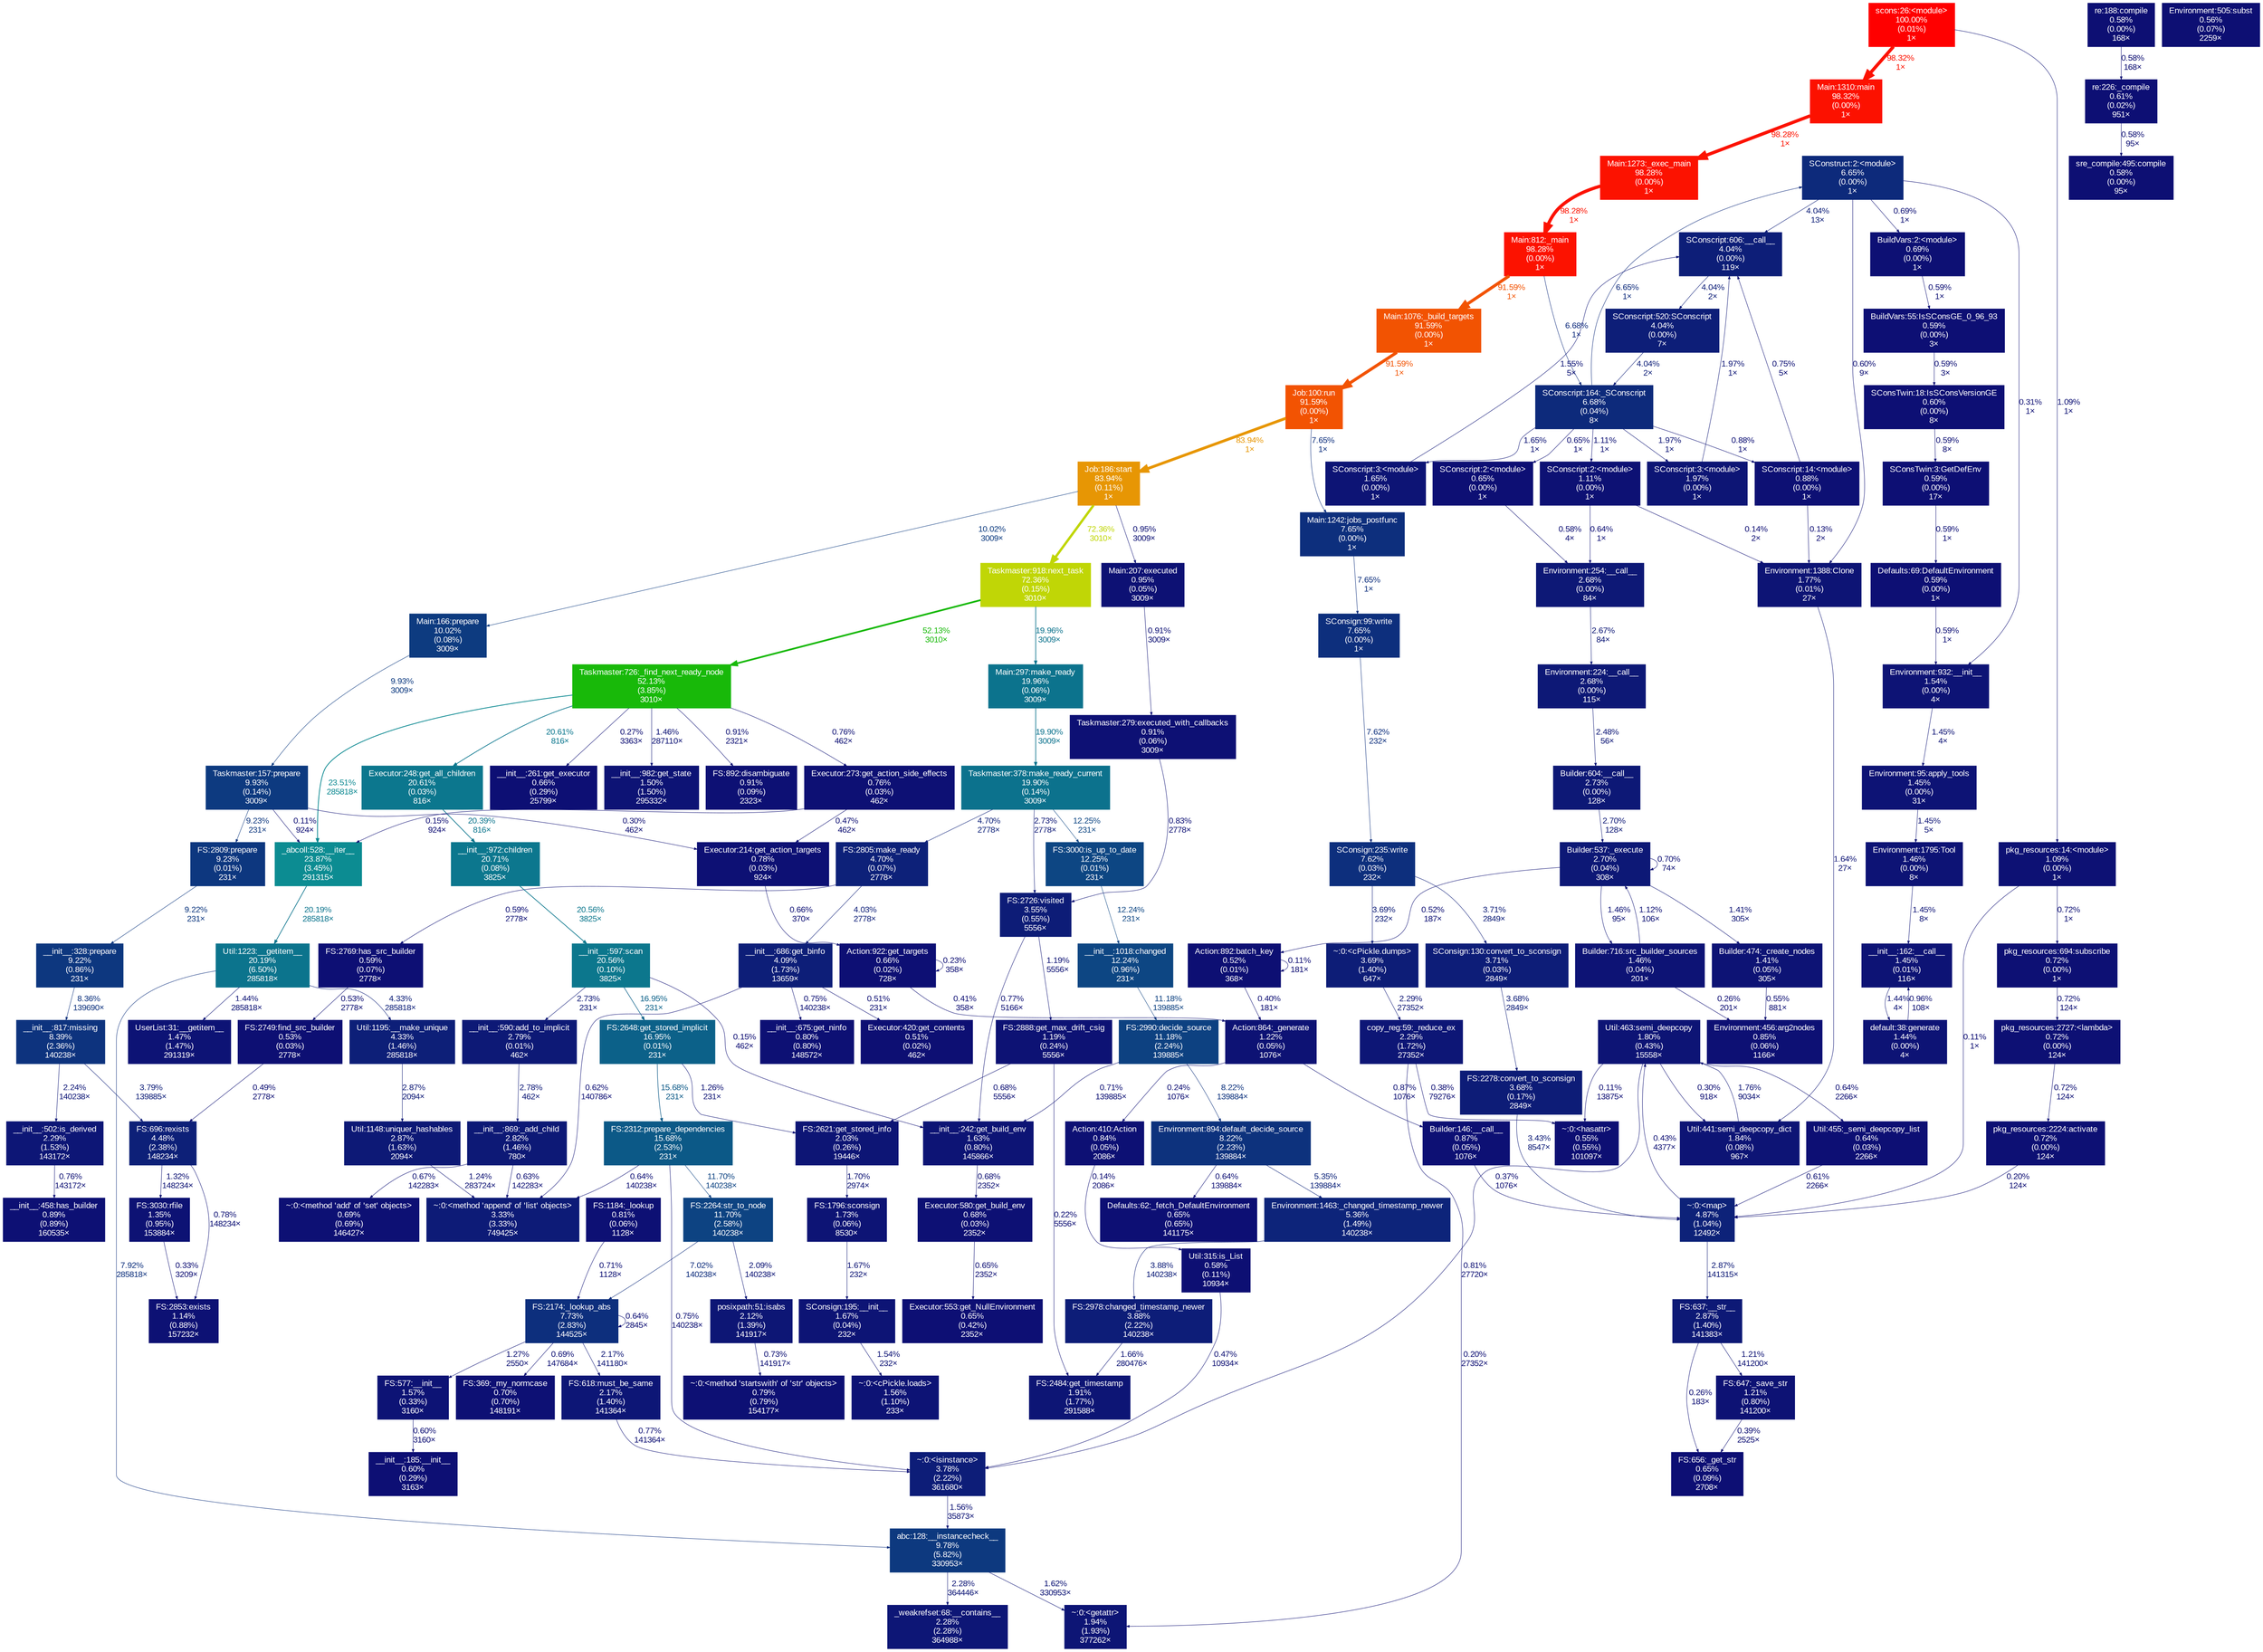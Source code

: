 digraph {
	graph [ranksep=0.25, fontname=Arial, nodesep=0.125];
	node [fontname=Arial, style=filled, height=0, width=0, shape=box, fontcolor=white];
	edge [fontname=Arial];
	0 [color="#0d2f7d", fontcolor="#ffffff", fontsize="10.00", label="FS:2174:_lookup_abs\n7.73%\n(2.83%)\n144525×"];
	0 -> 0 [color="#0d0f74", label="0.64%\n2845×", arrowsize="0.35", fontsize="10.00", fontcolor="#0d0f74", labeldistance="0.50", penwidth="0.50"];
	0 -> 348 [color="#0d1074", label="0.69%\n147684×", arrowsize="0.35", fontsize="10.00", fontcolor="#0d1074", labeldistance="0.50", penwidth="0.50"];
	0 -> 431 [color="#0d1676", label="2.17%\n141180×", arrowsize="0.35", fontsize="10.00", fontcolor="#0d1676", labeldistance="0.50", penwidth="0.50"];
	0 -> 767 [color="#0d1274", label="1.27%\n2550×", arrowsize="0.35", fontsize="10.00", fontcolor="#0d1274", labeldistance="0.50", penwidth="0.50"];
	1 [color="#0d1074", fontcolor="#ffffff", fontsize="10.00", label="FS:1184:_lookup\n0.81%\n(0.06%)\n1128×"];
	1 -> 0 [color="#0d1074", label="0.71%\n1128×", arrowsize="0.35", fontsize="10.00", fontcolor="#0d1074", labeldistance="0.50", penwidth="0.50"];
	2 [color="#0d4382", fontcolor="#ffffff", fontsize="10.00", label="FS:2264:str_to_node\n11.70%\n(2.58%)\n140238×"];
	2 -> 0 [color="#0d2c7c", label="7.02%\n140238×", arrowsize="0.35", fontsize="10.00", fontcolor="#0d2c7c", labeldistance="0.50", penwidth="0.50"];
	2 -> 1529 [color="#0d1575", label="2.09%\n140238×", arrowsize="0.35", fontsize="10.00", fontcolor="#0d1575", labeldistance="0.50", penwidth="0.50"];
	4 [color="#18b909", fontcolor="#ffffff", fontsize="10.00", label="Taskmaster:726:_find_next_ready_node\n52.13%\n(3.85%)\n3010×"];
	4 -> 290 [color="#0d1074", label="0.91%\n2321×", arrowsize="0.35", fontsize="10.00", fontcolor="#0d1074", labeldistance="0.50", penwidth="0.50"];
	4 -> 900 [color="#0c8991", label="23.51%\n285818×", arrowsize="0.48", fontsize="10.00", fontcolor="#0c8991", labeldistance="0.94", penwidth="0.94"];
	4 -> 454 [color="#0d1074", label="0.76%\n462×", arrowsize="0.35", fontsize="10.00", fontcolor="#0d1074", labeldistance="0.50", penwidth="0.50"];
	4 -> 238 [color="#0d0e73", label="0.27%\n3363×", arrowsize="0.35", fontsize="10.00", fontcolor="#0d0e73", labeldistance="0.50", penwidth="0.50"];
	4 -> 845 [color="#0d1375", label="1.46%\n287110×", arrowsize="0.35", fontsize="10.00", fontcolor="#0d1375", labeldistance="0.50", penwidth="0.50"];
	4 -> 869 [color="#0c778e", label="20.61%\n816×", arrowsize="0.45", fontsize="10.00", fontcolor="#0c778e", labeldistance="0.82", penwidth="0.82"];
	14 [color="#0d0f73", fontcolor="#ffffff", fontsize="10.00", label="Action:892:batch_key\n0.52%\n(0.01%)\n368×"];
	14 -> 742 [color="#0d0e73", label="0.40%\n181×", arrowsize="0.35", fontsize="10.00", fontcolor="#0d0e73", labeldistance="0.50", penwidth="0.50"];
	14 -> 14 [color="#0d0d73", label="0.11%\n181×", arrowsize="0.35", fontsize="10.00", fontcolor="#0d0d73", labeldistance="0.50", penwidth="0.50"];
	15 [color="#0d1876", fontcolor="#ffffff", fontsize="10.00", label="Builder:537:_execute\n2.70%\n(0.04%)\n308×"];
	15 -> 14 [color="#0d0f73", label="0.52%\n187×", arrowsize="0.35", fontsize="10.00", fontcolor="#0d0f73", labeldistance="0.50", penwidth="0.50"];
	15 -> 15 [color="#0d1074", label="0.70%\n74×", arrowsize="0.35", fontsize="10.00", fontcolor="#0d1074", labeldistance="0.50", penwidth="0.50"];
	15 -> 17 [color="#0d1375", label="1.41%\n305×", arrowsize="0.35", fontsize="10.00", fontcolor="#0d1375", labeldistance="0.50", penwidth="0.50"];
	15 -> 206 [color="#0d1375", label="1.46%\n95×", arrowsize="0.35", fontsize="10.00", fontcolor="#0d1375", labeldistance="0.50", penwidth="0.50"];
	17 [color="#0d1375", fontcolor="#ffffff", fontsize="10.00", label="Builder:474:_create_nodes\n1.41%\n(0.05%)\n305×"];
	17 -> 219 [color="#0d0f73", label="0.55%\n881×", arrowsize="0.35", fontsize="10.00", fontcolor="#0d0f73", labeldistance="0.50", penwidth="0.50"];
	80 [color="#fc1200", fontcolor="#ffffff", fontsize="10.00", label="Main:812:_main\n98.28%\n(0.00%)\n1×"];
	80 -> 522 [color="#f25302", label="91.59%\n1×", arrowsize="0.96", fontsize="10.00", fontcolor="#f25302", labeldistance="3.66", penwidth="3.66"];
	80 -> 177 [color="#0d2a7b", label="6.68%\n1×", arrowsize="0.35", fontsize="10.00", fontcolor="#0d2a7b", labeldistance="0.50", penwidth="0.50"];
	96 [color="#0d1475", fontcolor="#ffffff", fontsize="10.00", label="Util:463:semi_deepcopy\n1.80%\n(0.43%)\n15558×"];
	96 -> 416 [color="#0d1074", label="0.81%\n27720×", arrowsize="0.35", fontsize="10.00", fontcolor="#0d1074", labeldistance="0.50", penwidth="0.50"];
	96 -> 994 [color="#0d0e73", label="0.30%\n918×", arrowsize="0.35", fontsize="10.00", fontcolor="#0d0e73", labeldistance="0.50", penwidth="0.50"];
	96 -> 571 [color="#0d0f74", label="0.64%\n2266×", arrowsize="0.35", fontsize="10.00", fontcolor="#0d0f74", labeldistance="0.50", penwidth="0.50"];
	96 -> 1341 [color="#0d0d73", label="0.11%\n13875×", arrowsize="0.35", fontsize="10.00", fontcolor="#0d0d73", labeldistance="0.50", penwidth="0.50"];
	120 [color="#0d2a7b", fontcolor="#ffffff", fontsize="10.00", label="SConstruct:2:<module>\n6.65%\n(0.00%)\n1×"];
	120 -> 608 [color="#0d0f74", label="0.60%\n9×", arrowsize="0.35", fontsize="10.00", fontcolor="#0d0f74", labeldistance="0.50", penwidth="0.50"];
	120 -> 614 [color="#0d0e73", label="0.31%\n1×", arrowsize="0.35", fontsize="10.00", fontcolor="#0d0e73", labeldistance="0.50", penwidth="0.50"];
	120 -> 359 [color="#0d1e78", label="4.04%\n13×", arrowsize="0.35", fontsize="10.00", fontcolor="#0d1e78", labeldistance="0.50", penwidth="0.50"];
	120 -> 505 [color="#0d1074", label="0.69%\n1×", arrowsize="0.35", fontsize="10.00", fontcolor="#0d1074", labeldistance="0.50", penwidth="0.50"];
	124 [color="#fc1100", fontcolor="#ffffff", fontsize="10.00", label="Main:1310:main\n98.32%\n(0.00%)\n1×"];
	124 -> 439 [color="#fc1200", label="98.28%\n1×", arrowsize="0.99", fontsize="10.00", fontcolor="#fc1200", labeldistance="3.93", penwidth="3.93"];
	138 [color="#0d1e78", fontcolor="#ffffff", fontsize="10.00", label="__init__:686:get_binfo\n4.09%\n(1.73%)\n13659×"];
	138 -> 1607 [color="#0d0f74", label="0.62%\n140786×", arrowsize="0.35", fontsize="10.00", fontcolor="#0d0f74", labeldistance="0.50", penwidth="0.50"];
	138 -> 346 [color="#0d1074", label="0.75%\n140238×", arrowsize="0.35", fontsize="10.00", fontcolor="#0d1074", labeldistance="0.50", penwidth="0.50"];
	138 -> 797 [color="#0d0f73", label="0.51%\n231×", arrowsize="0.35", fontsize="10.00", fontcolor="#0d0f73", labeldistance="0.50", penwidth="0.50"];
	140 [color="#0d0f73", fontcolor="#ffffff", fontsize="10.00", label="sre_compile:495:compile\n0.58%\n(0.00%)\n95×"];
	145 [color="#0d1475", fontcolor="#ffffff", fontsize="10.00", label="SConscript:3:<module>\n1.65%\n(0.00%)\n1×"];
	145 -> 359 [color="#0d1375", label="1.55%\n5×", arrowsize="0.35", fontsize="10.00", fontcolor="#0d1375", labeldistance="0.50", penwidth="0.50"];
	163 [color="#0d1375", fontcolor="#ffffff", fontsize="10.00", label="__init__:162:__call__\n1.45%\n(0.01%)\n116×"];
	163 -> 493 [color="#0d1375", label="1.44%\n4×", arrowsize="0.35", fontsize="10.00", fontcolor="#0d1375", labeldistance="0.50", penwidth="0.50"];
	177 [color="#0d2a7b", fontcolor="#ffffff", fontsize="10.00", label="SConscript:164:_SConscript\n6.68%\n(0.04%)\n8×"];
	177 -> 1031 [color="#0d0f74", label="0.65%\n1×", arrowsize="0.35", fontsize="10.00", fontcolor="#0d0f74", labeldistance="0.50", penwidth="0.50"];
	177 -> 1032 [color="#0d1575", label="1.97%\n1×", arrowsize="0.35", fontsize="10.00", fontcolor="#0d1575", labeldistance="0.50", penwidth="0.50"];
	177 -> 145 [color="#0d1475", label="1.65%\n1×", arrowsize="0.35", fontsize="10.00", fontcolor="#0d1475", labeldistance="0.50", penwidth="0.50"];
	177 -> 277 [color="#0d1174", label="1.11%\n1×", arrowsize="0.35", fontsize="10.00", fontcolor="#0d1174", labeldistance="0.50", penwidth="0.50"];
	177 -> 651 [color="#0d1074", label="0.88%\n1×", arrowsize="0.35", fontsize="10.00", fontcolor="#0d1074", labeldistance="0.50", penwidth="0.50"];
	177 -> 120 [color="#0d2a7b", label="6.65%\n1×", arrowsize="0.35", fontsize="10.00", fontcolor="#0d2a7b", labeldistance="0.50", penwidth="0.50"];
	190 [color="#0d1074", fontcolor="#ffffff", fontsize="10.00", label="__init__:458:has_builder\n0.89%\n(0.89%)\n160535×"];
	193 [color="#0c728d", fontcolor="#ffffff", fontsize="10.00", label="Taskmaster:378:make_ready_current\n19.90%\n(0.14%)\n3009×"];
	193 -> 194 [color="#0d1876", label="2.73%\n2778×", arrowsize="0.35", fontsize="10.00", fontcolor="#0d1876", labeldistance="0.50", penwidth="0.50"];
	193 -> 781 [color="#0d2179", label="4.70%\n2778×", arrowsize="0.35", fontsize="10.00", fontcolor="#0d2179", labeldistance="0.50", penwidth="0.50"];
	193 -> 892 [color="#0d4683", label="12.25%\n231×", arrowsize="0.35", fontsize="10.00", fontcolor="#0d4683", labeldistance="0.50", penwidth="0.50"];
	194 [color="#0d1c77", fontcolor="#ffffff", fontsize="10.00", label="FS:2726:visited\n3.55%\n(0.55%)\n5556×"];
	194 -> 663 [color="#0d1274", label="1.19%\n5556×", arrowsize="0.35", fontsize="10.00", fontcolor="#0d1274", labeldistance="0.50", penwidth="0.50"];
	194 -> 241 [color="#0d1074", label="0.77%\n5166×", arrowsize="0.35", fontsize="10.00", fontcolor="#0d1074", labeldistance="0.50", penwidth="0.50"];
	195 [color="#0c778d", fontcolor="#ffffff", fontsize="10.00", label="__init__:597:scan\n20.56%\n(0.10%)\n3825×"];
	195 -> 717 [color="#0c6189", label="16.95%\n231×", arrowsize="0.41", fontsize="10.00", fontcolor="#0c6189", labeldistance="0.68", penwidth="0.68"];
	195 -> 909 [color="#0d1876", label="2.73%\n231×", arrowsize="0.35", fontsize="10.00", fontcolor="#0d1876", labeldistance="0.50", penwidth="0.50"];
	195 -> 241 [color="#0d0d73", label="0.15%\n462×", arrowsize="0.35", fontsize="10.00", fontcolor="#0d0d73", labeldistance="0.50", penwidth="0.50"];
	196 [color="#0d1676", fontcolor="#ffffff", fontsize="10.00", label="__init__:502:is_derived\n2.29%\n(1.53%)\n143172×"];
	196 -> 190 [color="#0d1074", label="0.76%\n143172×", arrowsize="0.35", fontsize="10.00", fontcolor="#0d1074", labeldistance="0.50", penwidth="0.50"];
	197 [color="#0d4683", fontcolor="#ffffff", fontsize="10.00", label="__init__:1018:changed\n12.24%\n(0.96%)\n231×"];
	197 -> 279 [color="#0d4181", label="11.18%\n139885×", arrowsize="0.35", fontsize="10.00", fontcolor="#0d4181", labeldistance="0.50", penwidth="0.50"];
	198 [color="#0d1174", fontcolor="#ffffff", fontsize="10.00", label="Main:207:executed\n0.95%\n(0.05%)\n3009×"];
	198 -> 794 [color="#0d1074", label="0.91%\n3009×", arrowsize="0.35", fontsize="10.00", fontcolor="#0d1074", labeldistance="0.50", penwidth="0.50"];
	206 [color="#0d1375", fontcolor="#ffffff", fontsize="10.00", label="Builder:716:src_builder_sources\n1.46%\n(0.04%)\n201×"];
	206 -> 219 [color="#0d0e73", label="0.26%\n201×", arrowsize="0.35", fontsize="10.00", fontcolor="#0d0e73", labeldistance="0.50", penwidth="0.50"];
	206 -> 15 [color="#0d1174", label="1.12%\n106×", arrowsize="0.35", fontsize="10.00", fontcolor="#0d1174", labeldistance="0.50", penwidth="0.50"];
	207 [color="#0c778e", fontcolor="#ffffff", fontsize="10.00", label="__init__:972:children\n20.71%\n(0.08%)\n3825×"];
	207 -> 195 [color="#0c778d", label="20.56%\n3825×", arrowsize="0.45", fontsize="10.00", fontcolor="#0c778d", labeldistance="0.82", penwidth="0.82"];
	210 [color="#0d2279", fontcolor="#ffffff", fontsize="10.00", label="~:0:<map>\n4.87%\n(1.04%)\n12492×"];
	210 -> 587 [color="#0d1976", label="2.87%\n141315×", arrowsize="0.35", fontsize="10.00", fontcolor="#0d1976", labeldistance="0.50", penwidth="0.50"];
	210 -> 96 [color="#0d0f73", label="0.43%\n4377×", arrowsize="0.35", fontsize="10.00", fontcolor="#0d0f73", labeldistance="0.50", penwidth="0.50"];
	219 [color="#0d1074", fontcolor="#ffffff", fontsize="10.00", label="Environment:456:arg2nodes\n0.85%\n(0.06%)\n1166×"];
	237 [color="#0d1174", fontcolor="#ffffff", fontsize="10.00", label="pkg_resources:14:<module>\n1.09%\n(0.00%)\n1×"];
	237 -> 210 [color="#0d0d73", label="0.11%\n1×", arrowsize="0.35", fontsize="10.00", fontcolor="#0d0d73", labeldistance="0.50", penwidth="0.50"];
	237 -> 486 [color="#0d1074", label="0.72%\n1×", arrowsize="0.35", fontsize="10.00", fontcolor="#0d1074", labeldistance="0.50", penwidth="0.50"];
	238 [color="#0d0f74", fontcolor="#ffffff", fontsize="10.00", label="__init__:261:get_executor\n0.66%\n(0.29%)\n25799×"];
	240 [color="#c0d606", fontcolor="#ffffff", fontsize="10.00", label="Taskmaster:918:next_task\n72.36%\n(0.15%)\n3010×"];
	240 -> 1475 [color="#0c738d", label="19.96%\n3009×", arrowsize="0.45", fontsize="10.00", fontcolor="#0c738d", labeldistance="0.80", penwidth="0.80"];
	240 -> 4 [color="#18b909", label="52.13%\n3010×", arrowsize="0.72", fontsize="10.00", fontcolor="#18b909", labeldistance="2.09", penwidth="2.09"];
	241 [color="#0d1475", fontcolor="#ffffff", fontsize="10.00", label="__init__:242:get_build_env\n1.63%\n(0.80%)\n145866×"];
	241 -> 769 [color="#0d1074", label="0.68%\n2352×", arrowsize="0.35", fontsize="10.00", fontcolor="#0d1074", labeldistance="0.50", penwidth="0.50"];
	242 [color="#0d3a80", fontcolor="#ffffff", fontsize="10.00", label="Taskmaster:157:prepare\n9.93%\n(0.14%)\n3009×"];
	242 -> 966 [color="#0d0e73", label="0.30%\n462×", arrowsize="0.35", fontsize="10.00", fontcolor="#0d0e73", labeldistance="0.50", penwidth="0.50"];
	242 -> 824 [color="#0d377f", label="9.23%\n231×", arrowsize="0.35", fontsize="10.00", fontcolor="#0d377f", labeldistance="0.50", penwidth="0.50"];
	242 -> 900 [color="#0d0d73", label="0.11%\n924×", arrowsize="0.35", fontsize="10.00", fontcolor="#0d0d73", labeldistance="0.50", penwidth="0.50"];
	277 [color="#0d1174", fontcolor="#ffffff", fontsize="10.00", label="SConscript:2:<module>\n1.11%\n(0.00%)\n1×"];
	277 -> 608 [color="#0d0d73", label="0.14%\n2×", arrowsize="0.35", fontsize="10.00", fontcolor="#0d0d73", labeldistance="0.50", penwidth="0.50"];
	277 -> 741 [color="#0d0f74", label="0.64%\n1×", arrowsize="0.35", fontsize="10.00", fontcolor="#0d0f74", labeldistance="0.50", penwidth="0.50"];
	279 [color="#0d4181", fontcolor="#ffffff", fontsize="10.00", label="FS:2990:decide_source\n11.18%\n(2.24%)\n139885×"];
	279 -> 241 [color="#0d1074", label="0.71%\n139885×", arrowsize="0.35", fontsize="10.00", fontcolor="#0d1074", labeldistance="0.50", penwidth="0.50"];
	279 -> 1367 [color="#0d327d", label="8.22%\n139884×", arrowsize="0.35", fontsize="10.00", fontcolor="#0d327d", labeldistance="0.50", penwidth="0.50"];
	281 [color="#ff0000", fontcolor="#ffffff", fontsize="10.00", label="scons:26:<module>\n100.00%\n(0.01%)\n1×"];
	281 -> 237 [color="#0d1174", label="1.09%\n1×", arrowsize="0.35", fontsize="10.00", fontcolor="#0d1174", labeldistance="0.50", penwidth="0.50"];
	281 -> 124 [color="#fc1100", label="98.32%\n1×", arrowsize="0.99", fontsize="10.00", fontcolor="#fc1100", labeldistance="3.93", penwidth="3.93"];
	290 [color="#0d1074", fontcolor="#ffffff", fontsize="10.00", label="FS:892:disambiguate\n0.91%\n(0.09%)\n2323×"];
	306 [color="#0d0f74", fontcolor="#ffffff", fontsize="10.00", label="__init__:185:__init__\n0.60%\n(0.29%)\n3163×"];
	309 [color="#0d0f73", fontcolor="#ffffff", fontsize="10.00", label="Environment:505:subst\n0.56%\n(0.07%)\n2259×"];
	312 [color="#0d1375", fontcolor="#ffffff", fontsize="10.00", label="Environment:1795:Tool\n1.46%\n(0.00%)\n8×"];
	312 -> 163 [color="#0d1375", label="1.45%\n8×", arrowsize="0.35", fontsize="10.00", fontcolor="#0d1375", labeldistance="0.50", penwidth="0.50"];
	332 [color="#e79604", fontcolor="#ffffff", fontsize="10.00", label="Job:186:start\n83.94%\n(0.11%)\n1×"];
	332 -> 1381 [color="#0d3b80", label="10.02%\n3009×", arrowsize="0.35", fontsize="10.00", fontcolor="#0d3b80", labeldistance="0.50", penwidth="0.50"];
	332 -> 198 [color="#0d1174", label="0.95%\n3009×", arrowsize="0.35", fontsize="10.00", fontcolor="#0d1174", labeldistance="0.50", penwidth="0.50"];
	332 -> 240 [color="#c0d606", label="72.36%\n3010×", arrowsize="0.85", fontsize="10.00", fontcolor="#c0d606", labeldistance="2.89", penwidth="2.89"];
	346 [color="#0d1074", fontcolor="#ffffff", fontsize="10.00", label="__init__:675:get_ninfo\n0.80%\n(0.80%)\n148572×"];
	348 [color="#0d1074", fontcolor="#ffffff", fontsize="10.00", label="FS:369:_my_normcase\n0.70%\n(0.70%)\n148191×"];
	349 [color="#0d1274", fontcolor="#ffffff", fontsize="10.00", label="FS:3030:rfile\n1.35%\n(0.95%)\n153884×"];
	349 -> 1098 [color="#0d0e73", label="0.33%\n3209×", arrowsize="0.35", fontsize="10.00", fontcolor="#0d0e73", labeldistance="0.50", penwidth="0.50"];
	359 [color="#0d1e78", fontcolor="#ffffff", fontsize="10.00", label="SConscript:606:__call__\n4.04%\n(0.00%)\n119×"];
	359 -> 384 [color="#0d1e78", label="4.04%\n2×", arrowsize="0.35", fontsize="10.00", fontcolor="#0d1e78", labeldistance="0.50", penwidth="0.50"];
	384 [color="#0d1e78", fontcolor="#ffffff", fontsize="10.00", label="SConscript:520:SConscript\n4.04%\n(0.00%)\n7×"];
	384 -> 177 [color="#0d1e78", label="4.04%\n2×", arrowsize="0.35", fontsize="10.00", fontcolor="#0d1e78", labeldistance="0.50", penwidth="0.50"];
	416 [color="#0d1d78", fontcolor="#ffffff", fontsize="10.00", label="~:0:<isinstance>\n3.78%\n(2.22%)\n361680×"];
	416 -> 599 [color="#0d1375", label="1.56%\n35873×", arrowsize="0.35", fontsize="10.00", fontcolor="#0d1375", labeldistance="0.50", penwidth="0.50"];
	421 [color="#0d0f73", fontcolor="#ffffff", fontsize="10.00", label="Util:315:is_List\n0.58%\n(0.11%)\n10934×"];
	421 -> 416 [color="#0d0f73", label="0.47%\n10934×", arrowsize="0.35", fontsize="10.00", fontcolor="#0d0f73", labeldistance="0.50", penwidth="0.50"];
	430 [color="#0d0f74", fontcolor="#ffffff", fontsize="10.00", label="re:226:_compile\n0.61%\n(0.02%)\n951×"];
	430 -> 140 [color="#0d0f73", label="0.58%\n95×", arrowsize="0.35", fontsize="10.00", fontcolor="#0d0f73", labeldistance="0.50", penwidth="0.50"];
	431 [color="#0d1676", fontcolor="#ffffff", fontsize="10.00", label="FS:618:must_be_same\n2.17%\n(1.40%)\n141364×"];
	431 -> 416 [color="#0d1074", label="0.77%\n141364×", arrowsize="0.35", fontsize="10.00", fontcolor="#0d1074", labeldistance="0.50", penwidth="0.50"];
	438 [color="#0d1475", fontcolor="#ffffff", fontsize="10.00", label="SConsign:195:__init__\n1.67%\n(0.04%)\n232×"];
	438 -> 1279 [color="#0d1375", label="1.54%\n232×", arrowsize="0.35", fontsize="10.00", fontcolor="#0d1375", labeldistance="0.50", penwidth="0.50"];
	439 [color="#fc1200", fontcolor="#ffffff", fontsize="10.00", label="Main:1273:_exec_main\n98.28%\n(0.00%)\n1×"];
	439 -> 80 [color="#fc1200", label="98.28%\n1×", arrowsize="0.99", fontsize="10.00", fontcolor="#fc1200", labeldistance="3.93", penwidth="3.93"];
	443 [color="#0c5987", fontcolor="#ffffff", fontsize="10.00", label="FS:2312:prepare_dependencies\n15.68%\n(2.53%)\n231×"];
	443 -> 416 [color="#0d1074", label="0.75%\n140238×", arrowsize="0.35", fontsize="10.00", fontcolor="#0d1074", labeldistance="0.50", penwidth="0.50"];
	443 -> 2 [color="#0d4382", label="11.70%\n140238×", arrowsize="0.35", fontsize="10.00", fontcolor="#0d4382", labeldistance="0.50", penwidth="0.50"];
	443 -> 1607 [color="#0d0f74", label="0.64%\n140238×", arrowsize="0.35", fontsize="10.00", fontcolor="#0d0f74", labeldistance="0.50", penwidth="0.50"];
	448 [color="#0d1375", fontcolor="#ffffff", fontsize="10.00", label="Environment:95:apply_tools\n1.45%\n(0.00%)\n31×"];
	448 -> 312 [color="#0d1375", label="1.45%\n5×", arrowsize="0.35", fontsize="10.00", fontcolor="#0d1375", labeldistance="0.50", penwidth="0.50"];
	449 [color="#0d1575", fontcolor="#ffffff", fontsize="10.00", label="FS:2621:get_stored_info\n2.03%\n(0.26%)\n19446×"];
	449 -> 1283 [color="#0d1475", label="1.70%\n2974×", arrowsize="0.35", fontsize="10.00", fontcolor="#0d1475", labeldistance="0.50", penwidth="0.50"];
	453 [color="#0d1575", fontcolor="#ffffff", fontsize="10.00", label="~:0:<getattr>\n1.94%\n(1.93%)\n377262×"];
	454 [color="#0d1074", fontcolor="#ffffff", fontsize="10.00", label="Executor:273:get_action_side_effects\n0.76%\n(0.03%)\n462×"];
	454 -> 900 [color="#0d0d73", label="0.15%\n924×", arrowsize="0.35", fontsize="10.00", fontcolor="#0d0d73", labeldistance="0.50", penwidth="0.50"];
	454 -> 966 [color="#0d0f73", label="0.47%\n462×", arrowsize="0.35", fontsize="10.00", fontcolor="#0d0f73", labeldistance="0.50", penwidth="0.50"];
	486 [color="#0d1074", fontcolor="#ffffff", fontsize="10.00", label="pkg_resources:694:subscribe\n0.72%\n(0.00%)\n1×"];
	486 -> 1039 [color="#0d1074", label="0.72%\n124×", arrowsize="0.35", fontsize="10.00", fontcolor="#0d1074", labeldistance="0.50", penwidth="0.50"];
	493 [color="#0d1375", fontcolor="#ffffff", fontsize="10.00", label="default:38:generate\n1.44%\n(0.00%)\n4×"];
	493 -> 163 [color="#0d1174", label="0.96%\n108×", arrowsize="0.35", fontsize="10.00", fontcolor="#0d1174", labeldistance="0.50", penwidth="0.50"];
	505 [color="#0d1074", fontcolor="#ffffff", fontsize="10.00", label="BuildVars:2:<module>\n0.69%\n(0.00%)\n1×"];
	505 -> 930 [color="#0d0f74", label="0.59%\n1×", arrowsize="0.35", fontsize="10.00", fontcolor="#0d0f74", labeldistance="0.50", penwidth="0.50"];
	522 [color="#f25302", fontcolor="#ffffff", fontsize="10.00", label="Main:1076:_build_targets\n91.59%\n(0.00%)\n1×"];
	522 -> 1023 [color="#f25302", label="91.59%\n1×", arrowsize="0.96", fontsize="10.00", fontcolor="#f25302", labeldistance="3.66", penwidth="3.66"];
	530 [color="#0d0f74", fontcolor="#ffffff", fontsize="10.00", label="FS:656:_get_str\n0.65%\n(0.09%)\n2708×"];
	531 [color="#0d337e", fontcolor="#ffffff", fontsize="10.00", label="__init__:817:missing\n8.39%\n(2.36%)\n140238×"];
	531 -> 196 [color="#0d1676", label="2.24%\n140238×", arrowsize="0.35", fontsize="10.00", fontcolor="#0d1676", labeldistance="0.50", penwidth="0.50"];
	531 -> 1014 [color="#0d1d78", label="3.79%\n139885×", arrowsize="0.35", fontsize="10.00", fontcolor="#0d1d78", labeldistance="0.50", penwidth="0.50"];
	561 [color="#0d1c77", fontcolor="#ffffff", fontsize="10.00", label="FS:2278:convert_to_sconsign\n3.68%\n(0.17%)\n2849×"];
	561 -> 210 [color="#0d1b77", label="3.43%\n8547×", arrowsize="0.35", fontsize="10.00", fontcolor="#0d1b77", labeldistance="0.50", penwidth="0.50"];
	564 [color="#0d1074", fontcolor="#ffffff", fontsize="10.00", label="pkg_resources:2224:activate\n0.72%\n(0.00%)\n124×"];
	564 -> 210 [color="#0d0e73", label="0.20%\n124×", arrowsize="0.35", fontsize="10.00", fontcolor="#0d0e73", labeldistance="0.50", penwidth="0.50"];
	571 [color="#0d0f74", fontcolor="#ffffff", fontsize="10.00", label="Util:455:_semi_deepcopy_list\n0.64%\n(0.03%)\n2266×"];
	571 -> 210 [color="#0d0f74", label="0.61%\n2266×", arrowsize="0.35", fontsize="10.00", fontcolor="#0d0f74", labeldistance="0.50", penwidth="0.50"];
	572 [color="#0d1074", fontcolor="#ffffff", fontsize="10.00", label="Builder:146:__call__\n0.87%\n(0.05%)\n1076×"];
	572 -> 210 [color="#0d0e73", label="0.37%\n1076×", arrowsize="0.35", fontsize="10.00", fontcolor="#0d0e73", labeldistance="0.50", penwidth="0.50"];
	587 [color="#0d1976", fontcolor="#ffffff", fontsize="10.00", label="FS:637:__str__\n2.87%\n(1.40%)\n141383×"];
	587 -> 530 [color="#0d0e73", label="0.26%\n183×", arrowsize="0.35", fontsize="10.00", fontcolor="#0d0e73", labeldistance="0.50", penwidth="0.50"];
	587 -> 787 [color="#0d1274", label="1.21%\n141200×", arrowsize="0.35", fontsize="10.00", fontcolor="#0d1274", labeldistance="0.50", penwidth="0.50"];
	589 [color="#0d1d78", fontcolor="#ffffff", fontsize="10.00", label="SConsign:130:convert_to_sconsign\n3.71%\n(0.03%)\n2849×"];
	589 -> 561 [color="#0d1c77", label="3.68%\n2849×", arrowsize="0.35", fontsize="10.00", fontcolor="#0d1c77", labeldistance="0.50", penwidth="0.50"];
	590 [color="#0d2f7d", fontcolor="#ffffff", fontsize="10.00", label="SConsign:235:write\n7.62%\n(0.03%)\n232×"];
	590 -> 589 [color="#0d1d78", label="3.71%\n2849×", arrowsize="0.35", fontsize="10.00", fontcolor="#0d1d78", labeldistance="0.50", penwidth="0.50"];
	590 -> 1294 [color="#0d1c77", label="3.69%\n232×", arrowsize="0.35", fontsize="10.00", fontcolor="#0d1c77", labeldistance="0.50", penwidth="0.50"];
	595 [color="#0d1676", fontcolor="#ffffff", fontsize="10.00", label="copy_reg:59:_reduce_ex\n2.29%\n(1.72%)\n27352×"];
	595 -> 453 [color="#0d0e73", label="0.20%\n27352×", arrowsize="0.35", fontsize="10.00", fontcolor="#0d0e73", labeldistance="0.50", penwidth="0.50"];
	595 -> 1341 [color="#0d0e73", label="0.38%\n79276×", arrowsize="0.35", fontsize="10.00", fontcolor="#0d0e73", labeldistance="0.50", penwidth="0.50"];
	599 [color="#0d397f", fontcolor="#ffffff", fontsize="10.00", label="abc:128:__instancecheck__\n9.78%\n(5.82%)\n330953×"];
	599 -> 453 [color="#0d1475", label="1.62%\n330953×", arrowsize="0.35", fontsize="10.00", fontcolor="#0d1475", labeldistance="0.50", penwidth="0.50"];
	599 -> 1654 [color="#0d1676", label="2.28%\n364446×", arrowsize="0.35", fontsize="10.00", fontcolor="#0d1676", labeldistance="0.50", penwidth="0.50"];
	608 [color="#0d1475", fontcolor="#ffffff", fontsize="10.00", label="Environment:1388:Clone\n1.77%\n(0.01%)\n27×"];
	608 -> 994 [color="#0d1475", label="1.64%\n27×", arrowsize="0.35", fontsize="10.00", fontcolor="#0d1475", labeldistance="0.50", penwidth="0.50"];
	614 [color="#0d1375", fontcolor="#ffffff", fontsize="10.00", label="Environment:932:__init__\n1.54%\n(0.00%)\n4×"];
	614 -> 448 [color="#0d1375", label="1.45%\n4×", arrowsize="0.35", fontsize="10.00", fontcolor="#0d1375", labeldistance="0.50", penwidth="0.50"];
	615 [color="#0d0f74", fontcolor="#ffffff", fontsize="10.00", label="Defaults:69:DefaultEnvironment\n0.59%\n(0.00%)\n1×"];
	615 -> 614 [color="#0d0f74", label="0.59%\n1×", arrowsize="0.35", fontsize="10.00", fontcolor="#0d0f74", labeldistance="0.50", penwidth="0.50"];
	618 [color="#0d2f7d", fontcolor="#ffffff", fontsize="10.00", label="SConsign:99:write\n7.65%\n(0.00%)\n1×"];
	618 -> 590 [color="#0d2f7d", label="7.62%\n232×", arrowsize="0.35", fontsize="10.00", fontcolor="#0d2f7d", labeldistance="0.50", penwidth="0.50"];
	651 [color="#0d1074", fontcolor="#ffffff", fontsize="10.00", label="SConscript:14:<module>\n0.88%\n(0.00%)\n1×"];
	651 -> 608 [color="#0d0d73", label="0.13%\n2×", arrowsize="0.35", fontsize="10.00", fontcolor="#0d0d73", labeldistance="0.50", penwidth="0.50"];
	651 -> 359 [color="#0d1074", label="0.75%\n5×", arrowsize="0.35", fontsize="10.00", fontcolor="#0d1074", labeldistance="0.50", penwidth="0.50"];
	663 [color="#0d1274", fontcolor="#ffffff", fontsize="10.00", label="FS:2888:get_max_drift_csig\n1.19%\n(0.24%)\n5556×"];
	663 -> 449 [color="#0d1074", label="0.68%\n5556×", arrowsize="0.35", fontsize="10.00", fontcolor="#0d1074", labeldistance="0.50", penwidth="0.50"];
	663 -> 1013 [color="#0d0e73", label="0.22%\n5556×", arrowsize="0.35", fontsize="10.00", fontcolor="#0d0e73", labeldistance="0.50", penwidth="0.50"];
	680 [color="#0d1074", fontcolor="#ffffff", fontsize="10.00", label="Action:410:Action\n0.84%\n(0.05%)\n2086×"];
	680 -> 421 [color="#0d0d73", label="0.14%\n2086×", arrowsize="0.35", fontsize="10.00", fontcolor="#0d0d73", labeldistance="0.50", penwidth="0.50"];
	717 [color="#0c6189", fontcolor="#ffffff", fontsize="10.00", label="FS:2648:get_stored_implicit\n16.95%\n(0.01%)\n231×"];
	717 -> 449 [color="#0d1274", label="1.26%\n231×", arrowsize="0.35", fontsize="10.00", fontcolor="#0d1274", labeldistance="0.50", penwidth="0.50"];
	717 -> 443 [color="#0c5987", label="15.68%\n231×", arrowsize="0.40", fontsize="10.00", fontcolor="#0c5987", labeldistance="0.63", penwidth="0.63"];
	737 [color="#0d1876", fontcolor="#ffffff", fontsize="10.00", label="Builder:604:__call__\n2.73%\n(0.00%)\n128×"];
	737 -> 15 [color="#0d1876", label="2.70%\n128×", arrowsize="0.35", fontsize="10.00", fontcolor="#0d1876", labeldistance="0.50", penwidth="0.50"];
	741 [color="#0d1876", fontcolor="#ffffff", fontsize="10.00", label="Environment:254:__call__\n2.68%\n(0.00%)\n84×"];
	741 -> 757 [color="#0d1876", label="2.67%\n84×", arrowsize="0.35", fontsize="10.00", fontcolor="#0d1876", labeldistance="0.50", penwidth="0.50"];
	742 [color="#0d1274", fontcolor="#ffffff", fontsize="10.00", label="Action:864:_generate\n1.22%\n(0.05%)\n1076×"];
	742 -> 680 [color="#0d0e73", label="0.24%\n1076×", arrowsize="0.35", fontsize="10.00", fontcolor="#0d0e73", labeldistance="0.50", penwidth="0.50"];
	742 -> 572 [color="#0d1074", label="0.87%\n1076×", arrowsize="0.35", fontsize="10.00", fontcolor="#0d1074", labeldistance="0.50", penwidth="0.50"];
	748 [color="#0d1976", fontcolor="#ffffff", fontsize="10.00", label="Util:1148:uniquer_hashables\n2.87%\n(1.63%)\n2094×"];
	748 -> 1607 [color="#0d1274", label="1.24%\n283724×", arrowsize="0.35", fontsize="10.00", fontcolor="#0d1274", labeldistance="0.50", penwidth="0.50"];
	749 [color="#0d1f78", fontcolor="#ffffff", fontsize="10.00", label="Util:1195:__make_unique\n4.33%\n(1.46%)\n285818×"];
	749 -> 748 [color="#0d1976", label="2.87%\n2094×", arrowsize="0.35", fontsize="10.00", fontcolor="#0d1976", labeldistance="0.50", penwidth="0.50"];
	757 [color="#0d1876", fontcolor="#ffffff", fontsize="10.00", label="Environment:224:__call__\n2.68%\n(0.00%)\n115×"];
	757 -> 737 [color="#0d1776", label="2.48%\n56×", arrowsize="0.35", fontsize="10.00", fontcolor="#0d1776", labeldistance="0.50", penwidth="0.50"];
	763 [color="#0d0f74", fontcolor="#ffffff", fontsize="10.00", label="SConsTwin:18:IsSConsVersionGE\n0.60%\n(0.00%)\n8×"];
	763 -> 831 [color="#0d0f74", label="0.59%\n8×", arrowsize="0.35", fontsize="10.00", fontcolor="#0d0f74", labeldistance="0.50", penwidth="0.50"];
	767 [color="#0d1375", fontcolor="#ffffff", fontsize="10.00", label="FS:577:__init__\n1.57%\n(0.33%)\n3160×"];
	767 -> 306 [color="#0d0f74", label="0.60%\n3160×", arrowsize="0.35", fontsize="10.00", fontcolor="#0d0f74", labeldistance="0.50", penwidth="0.50"];
	769 [color="#0d1074", fontcolor="#ffffff", fontsize="10.00", label="Executor:580:get_build_env\n0.68%\n(0.03%)\n2352×"];
	769 -> 813 [color="#0d0f74", label="0.65%\n2352×", arrowsize="0.35", fontsize="10.00", fontcolor="#0d0f74", labeldistance="0.50", penwidth="0.50"];
	773 [color="#0d0f74", fontcolor="#ffffff", fontsize="10.00", label="Action:922:get_targets\n0.66%\n(0.02%)\n728×"];
	773 -> 773 [color="#0d0e73", label="0.23%\n358×", arrowsize="0.35", fontsize="10.00", fontcolor="#0d0e73", labeldistance="0.50", penwidth="0.50"];
	773 -> 742 [color="#0d0e73", label="0.41%\n358×", arrowsize="0.35", fontsize="10.00", fontcolor="#0d0e73", labeldistance="0.50", penwidth="0.50"];
	780 [color="#0d0f74", fontcolor="#ffffff", fontsize="10.00", label="FS:2769:has_src_builder\n0.59%\n(0.07%)\n2778×"];
	780 -> 870 [color="#0d0f73", label="0.53%\n2778×", arrowsize="0.35", fontsize="10.00", fontcolor="#0d0f73", labeldistance="0.50", penwidth="0.50"];
	781 [color="#0d2179", fontcolor="#ffffff", fontsize="10.00", label="FS:2805:make_ready\n4.70%\n(0.07%)\n2778×"];
	781 -> 138 [color="#0d1e78", label="4.03%\n2778×", arrowsize="0.35", fontsize="10.00", fontcolor="#0d1e78", labeldistance="0.50", penwidth="0.50"];
	781 -> 780 [color="#0d0f74", label="0.59%\n2778×", arrowsize="0.35", fontsize="10.00", fontcolor="#0d0f74", labeldistance="0.50", penwidth="0.50"];
	787 [color="#0d1274", fontcolor="#ffffff", fontsize="10.00", label="FS:647:_save_str\n1.21%\n(0.80%)\n141200×"];
	787 -> 530 [color="#0d0e73", label="0.39%\n2525×", arrowsize="0.35", fontsize="10.00", fontcolor="#0d0e73", labeldistance="0.50", penwidth="0.50"];
	794 [color="#0d1074", fontcolor="#ffffff", fontsize="10.00", label="Taskmaster:279:executed_with_callbacks\n0.91%\n(0.06%)\n3009×"];
	794 -> 194 [color="#0d1074", label="0.83%\n2778×", arrowsize="0.35", fontsize="10.00", fontcolor="#0d1074", labeldistance="0.50", penwidth="0.50"];
	797 [color="#0d0f73", fontcolor="#ffffff", fontsize="10.00", label="Executor:420:get_contents\n0.51%\n(0.02%)\n462×"];
	813 [color="#0d0f74", fontcolor="#ffffff", fontsize="10.00", label="Executor:553:get_NullEnvironment\n0.65%\n(0.42%)\n2352×"];
	823 [color="#0d377f", fontcolor="#ffffff", fontsize="10.00", label="__init__:328:prepare\n9.22%\n(0.86%)\n231×"];
	823 -> 531 [color="#0d327e", label="8.36%\n139690×", arrowsize="0.35", fontsize="10.00", fontcolor="#0d327e", labeldistance="0.50", penwidth="0.50"];
	824 [color="#0d377f", fontcolor="#ffffff", fontsize="10.00", label="FS:2809:prepare\n9.23%\n(0.01%)\n231×"];
	824 -> 823 [color="#0d377f", label="9.22%\n231×", arrowsize="0.35", fontsize="10.00", fontcolor="#0d377f", labeldistance="0.50", penwidth="0.50"];
	831 [color="#0d0f74", fontcolor="#ffffff", fontsize="10.00", label="SConsTwin:3:GetDefEnv\n0.59%\n(0.00%)\n17×"];
	831 -> 615 [color="#0d0f74", label="0.59%\n1×", arrowsize="0.35", fontsize="10.00", fontcolor="#0d0f74", labeldistance="0.50", penwidth="0.50"];
	845 [color="#0d1375", fontcolor="#ffffff", fontsize="10.00", label="__init__:982:get_state\n1.50%\n(1.50%)\n295332×"];
	869 [color="#0c778e", fontcolor="#ffffff", fontsize="10.00", label="Executor:248:get_all_children\n20.61%\n(0.03%)\n816×"];
	869 -> 207 [color="#0c758d", label="20.39%\n816×", arrowsize="0.45", fontsize="10.00", fontcolor="#0c758d", labeldistance="0.82", penwidth="0.82"];
	870 [color="#0d0f73", fontcolor="#ffffff", fontsize="10.00", label="FS:2749:find_src_builder\n0.53%\n(0.03%)\n2778×"];
	870 -> 1014 [color="#0d0f73", label="0.49%\n2778×", arrowsize="0.35", fontsize="10.00", fontcolor="#0d0f73", labeldistance="0.50", penwidth="0.50"];
	892 [color="#0d4683", fontcolor="#ffffff", fontsize="10.00", label="FS:3000:is_up_to_date\n12.25%\n(0.01%)\n231×"];
	892 -> 197 [color="#0d4683", label="12.24%\n231×", arrowsize="0.35", fontsize="10.00", fontcolor="#0d4683", labeldistance="0.50", penwidth="0.50"];
	900 [color="#0c8c92", fontcolor="#ffffff", fontsize="10.00", label="_abcoll:528:__iter__\n23.87%\n(3.45%)\n291315×"];
	900 -> 1103 [color="#0c748d", label="20.19%\n285818×", arrowsize="0.45", fontsize="10.00", fontcolor="#0c748d", labeldistance="0.81", penwidth="0.81"];
	909 [color="#0d1976", fontcolor="#ffffff", fontsize="10.00", label="__init__:590:add_to_implicit\n2.79%\n(0.01%)\n462×"];
	909 -> 1085 [color="#0d1876", label="2.78%\n462×", arrowsize="0.35", fontsize="10.00", fontcolor="#0d1876", labeldistance="0.50", penwidth="0.50"];
	930 [color="#0d0f74", fontcolor="#ffffff", fontsize="10.00", label="BuildVars:55:IsSConsGE_0_96_93\n0.59%\n(0.00%)\n3×"];
	930 -> 763 [color="#0d0f74", label="0.59%\n3×", arrowsize="0.35", fontsize="10.00", fontcolor="#0d0f74", labeldistance="0.50", penwidth="0.50"];
	966 [color="#0d1074", fontcolor="#ffffff", fontsize="10.00", label="Executor:214:get_action_targets\n0.78%\n(0.03%)\n924×"];
	966 -> 773 [color="#0d0f74", label="0.66%\n370×", arrowsize="0.35", fontsize="10.00", fontcolor="#0d0f74", labeldistance="0.50", penwidth="0.50"];
	994 [color="#0d1475", fontcolor="#ffffff", fontsize="10.00", label="Util:441:semi_deepcopy_dict\n1.84%\n(0.08%)\n967×"];
	994 -> 96 [color="#0d1475", label="1.76%\n9034×", arrowsize="0.35", fontsize="10.00", fontcolor="#0d1475", labeldistance="0.50", penwidth="0.50"];
	1013 [color="#0d1575", fontcolor="#ffffff", fontsize="10.00", label="FS:2484:get_timestamp\n1.91%\n(1.77%)\n291588×"];
	1014 [color="#0d2078", fontcolor="#ffffff", fontsize="10.00", label="FS:696:rexists\n4.48%\n(2.38%)\n148234×"];
	1014 -> 1098 [color="#0d1074", label="0.78%\n148234×", arrowsize="0.35", fontsize="10.00", fontcolor="#0d1074", labeldistance="0.50", penwidth="0.50"];
	1014 -> 349 [color="#0d1274", label="1.32%\n148234×", arrowsize="0.35", fontsize="10.00", fontcolor="#0d1274", labeldistance="0.50", penwidth="0.50"];
	1023 [color="#f25302", fontcolor="#ffffff", fontsize="10.00", label="Job:100:run\n91.59%\n(0.00%)\n1×"];
	1023 -> 1432 [color="#0d2f7d", label="7.65%\n1×", arrowsize="0.35", fontsize="10.00", fontcolor="#0d2f7d", labeldistance="0.50", penwidth="0.50"];
	1023 -> 332 [color="#e79604", label="83.94%\n1×", arrowsize="0.92", fontsize="10.00", fontcolor="#e79604", labeldistance="3.36", penwidth="3.36"];
	1031 [color="#0d0f74", fontcolor="#ffffff", fontsize="10.00", label="SConscript:2:<module>\n0.65%\n(0.00%)\n1×"];
	1031 -> 741 [color="#0d0f73", label="0.58%\n4×", arrowsize="0.35", fontsize="10.00", fontcolor="#0d0f73", labeldistance="0.50", penwidth="0.50"];
	1032 [color="#0d1575", fontcolor="#ffffff", fontsize="10.00", label="SConscript:3:<module>\n1.97%\n(0.00%)\n1×"];
	1032 -> 359 [color="#0d1575", label="1.97%\n1×", arrowsize="0.35", fontsize="10.00", fontcolor="#0d1575", labeldistance="0.50", penwidth="0.50"];
	1039 [color="#0d1074", fontcolor="#ffffff", fontsize="10.00", label="pkg_resources:2727:<lambda>\n0.72%\n(0.00%)\n124×"];
	1039 -> 564 [color="#0d1074", label="0.72%\n124×", arrowsize="0.35", fontsize="10.00", fontcolor="#0d1074", labeldistance="0.50", penwidth="0.50"];
	1085 [color="#0d1976", fontcolor="#ffffff", fontsize="10.00", label="__init__:869:_add_child\n2.82%\n(1.46%)\n780×"];
	1085 -> 1595 [color="#0d1074", label="0.67%\n142283×", arrowsize="0.35", fontsize="10.00", fontcolor="#0d1074", labeldistance="0.50", penwidth="0.50"];
	1085 -> 1607 [color="#0d0f74", label="0.63%\n142283×", arrowsize="0.35", fontsize="10.00", fontcolor="#0d0f74", labeldistance="0.50", penwidth="0.50"];
	1098 [color="#0d1174", fontcolor="#ffffff", fontsize="10.00", label="FS:2853:exists\n1.14%\n(0.88%)\n157232×"];
	1103 [color="#0c748d", fontcolor="#ffffff", fontsize="10.00", label="Util:1223:__getitem__\n20.19%\n(6.50%)\n285818×"];
	1103 -> 749 [color="#0d1f78", label="4.33%\n285818×", arrowsize="0.35", fontsize="10.00", fontcolor="#0d1f78", labeldistance="0.50", penwidth="0.50"];
	1103 -> 1566 [color="#0d1375", label="1.44%\n285818×", arrowsize="0.35", fontsize="10.00", fontcolor="#0d1375", labeldistance="0.50", penwidth="0.50"];
	1103 -> 599 [color="#0d307d", label="7.92%\n285818×", arrowsize="0.35", fontsize="10.00", fontcolor="#0d307d", labeldistance="0.50", penwidth="0.50"];
	1155 [color="#0d0f73", fontcolor="#ffffff", fontsize="10.00", label="re:188:compile\n0.58%\n(0.00%)\n168×"];
	1155 -> 430 [color="#0d0f73", label="0.58%\n168×", arrowsize="0.35", fontsize="10.00", fontcolor="#0d0f73", labeldistance="0.50", penwidth="0.50"];
	1279 [color="#0d1375", fontcolor="#ffffff", fontsize="10.00", label="~:0:<cPickle.loads>\n1.56%\n(1.10%)\n233×"];
	1283 [color="#0d1475", fontcolor="#ffffff", fontsize="10.00", label="FS:1796:sconsign\n1.73%\n(0.06%)\n8530×"];
	1283 -> 438 [color="#0d1475", label="1.67%\n232×", arrowsize="0.35", fontsize="10.00", fontcolor="#0d1475", labeldistance="0.50", penwidth="0.50"];
	1294 [color="#0d1d77", fontcolor="#ffffff", fontsize="10.00", label="~:0:<cPickle.dumps>\n3.69%\n(1.40%)\n647×"];
	1294 -> 595 [color="#0d1676", label="2.29%\n27352×", arrowsize="0.35", fontsize="10.00", fontcolor="#0d1676", labeldistance="0.50", penwidth="0.50"];
	1341 [color="#0d0f73", fontcolor="#ffffff", fontsize="10.00", label="~:0:<hasattr>\n0.55%\n(0.55%)\n101097×"];
	1366 [color="#0d247a", fontcolor="#ffffff", fontsize="10.00", label="Environment:1463:_changed_timestamp_newer\n5.36%\n(1.49%)\n140238×"];
	1366 -> 1489 [color="#0d1d78", label="3.88%\n140238×", arrowsize="0.35", fontsize="10.00", fontcolor="#0d1d78", labeldistance="0.50", penwidth="0.50"];
	1367 [color="#0d327d", fontcolor="#ffffff", fontsize="10.00", label="Environment:894:default_decide_source\n8.22%\n(2.23%)\n139884×"];
	1367 -> 1509 [color="#0d0f74", label="0.64%\n139884×", arrowsize="0.35", fontsize="10.00", fontcolor="#0d0f74", labeldistance="0.50", penwidth="0.50"];
	1367 -> 1366 [color="#0d247a", label="5.35%\n139884×", arrowsize="0.35", fontsize="10.00", fontcolor="#0d247a", labeldistance="0.50", penwidth="0.50"];
	1381 [color="#0d3b80", fontcolor="#ffffff", fontsize="10.00", label="Main:166:prepare\n10.02%\n(0.08%)\n3009×"];
	1381 -> 242 [color="#0d3a80", label="9.93%\n3009×", arrowsize="0.35", fontsize="10.00", fontcolor="#0d3a80", labeldistance="0.50", penwidth="0.50"];
	1432 [color="#0d2f7d", fontcolor="#ffffff", fontsize="10.00", label="Main:1242:jobs_postfunc\n7.65%\n(0.00%)\n1×"];
	1432 -> 618 [color="#0d2f7d", label="7.65%\n1×", arrowsize="0.35", fontsize="10.00", fontcolor="#0d2f7d", labeldistance="0.50", penwidth="0.50"];
	1475 [color="#0c738d", fontcolor="#ffffff", fontsize="10.00", label="Main:297:make_ready\n19.96%\n(0.06%)\n3009×"];
	1475 -> 193 [color="#0c728d", label="19.90%\n3009×", arrowsize="0.45", fontsize="10.00", fontcolor="#0c728d", labeldistance="0.80", penwidth="0.80"];
	1489 [color="#0d1d78", fontcolor="#ffffff", fontsize="10.00", label="FS:2978:changed_timestamp_newer\n3.88%\n(2.22%)\n140238×"];
	1489 -> 1013 [color="#0d1475", label="1.66%\n280476×", arrowsize="0.35", fontsize="10.00", fontcolor="#0d1475", labeldistance="0.50", penwidth="0.50"];
	1509 [color="#0d0f74", fontcolor="#ffffff", fontsize="10.00", label="Defaults:62:_fetch_DefaultEnvironment\n0.65%\n(0.65%)\n141175×"];
	1529 [color="#0d1675", fontcolor="#ffffff", fontsize="10.00", label="posixpath:51:isabs\n2.12%\n(1.39%)\n141917×"];
	1529 -> 1597 [color="#0d1074", label="0.73%\n141917×", arrowsize="0.35", fontsize="10.00", fontcolor="#0d1074", labeldistance="0.50", penwidth="0.50"];
	1566 [color="#0d1375", fontcolor="#ffffff", fontsize="10.00", label="UserList:31:__getitem__\n1.47%\n(1.47%)\n291319×"];
	1595 [color="#0d1074", fontcolor="#ffffff", fontsize="10.00", label="~:0:<method 'add' of 'set' objects>\n0.69%\n(0.69%)\n146427×"];
	1597 [color="#0d1074", fontcolor="#ffffff", fontsize="10.00", label="~:0:<method 'startswith' of 'str' objects>\n0.79%\n(0.79%)\n154177×"];
	1607 [color="#0d1b77", fontcolor="#ffffff", fontsize="10.00", label="~:0:<method 'append' of 'list' objects>\n3.33%\n(3.33%)\n749425×"];
	1654 [color="#0d1676", fontcolor="#ffffff", fontsize="10.00", label="_weakrefset:68:__contains__\n2.28%\n(2.28%)\n364988×"];
}
